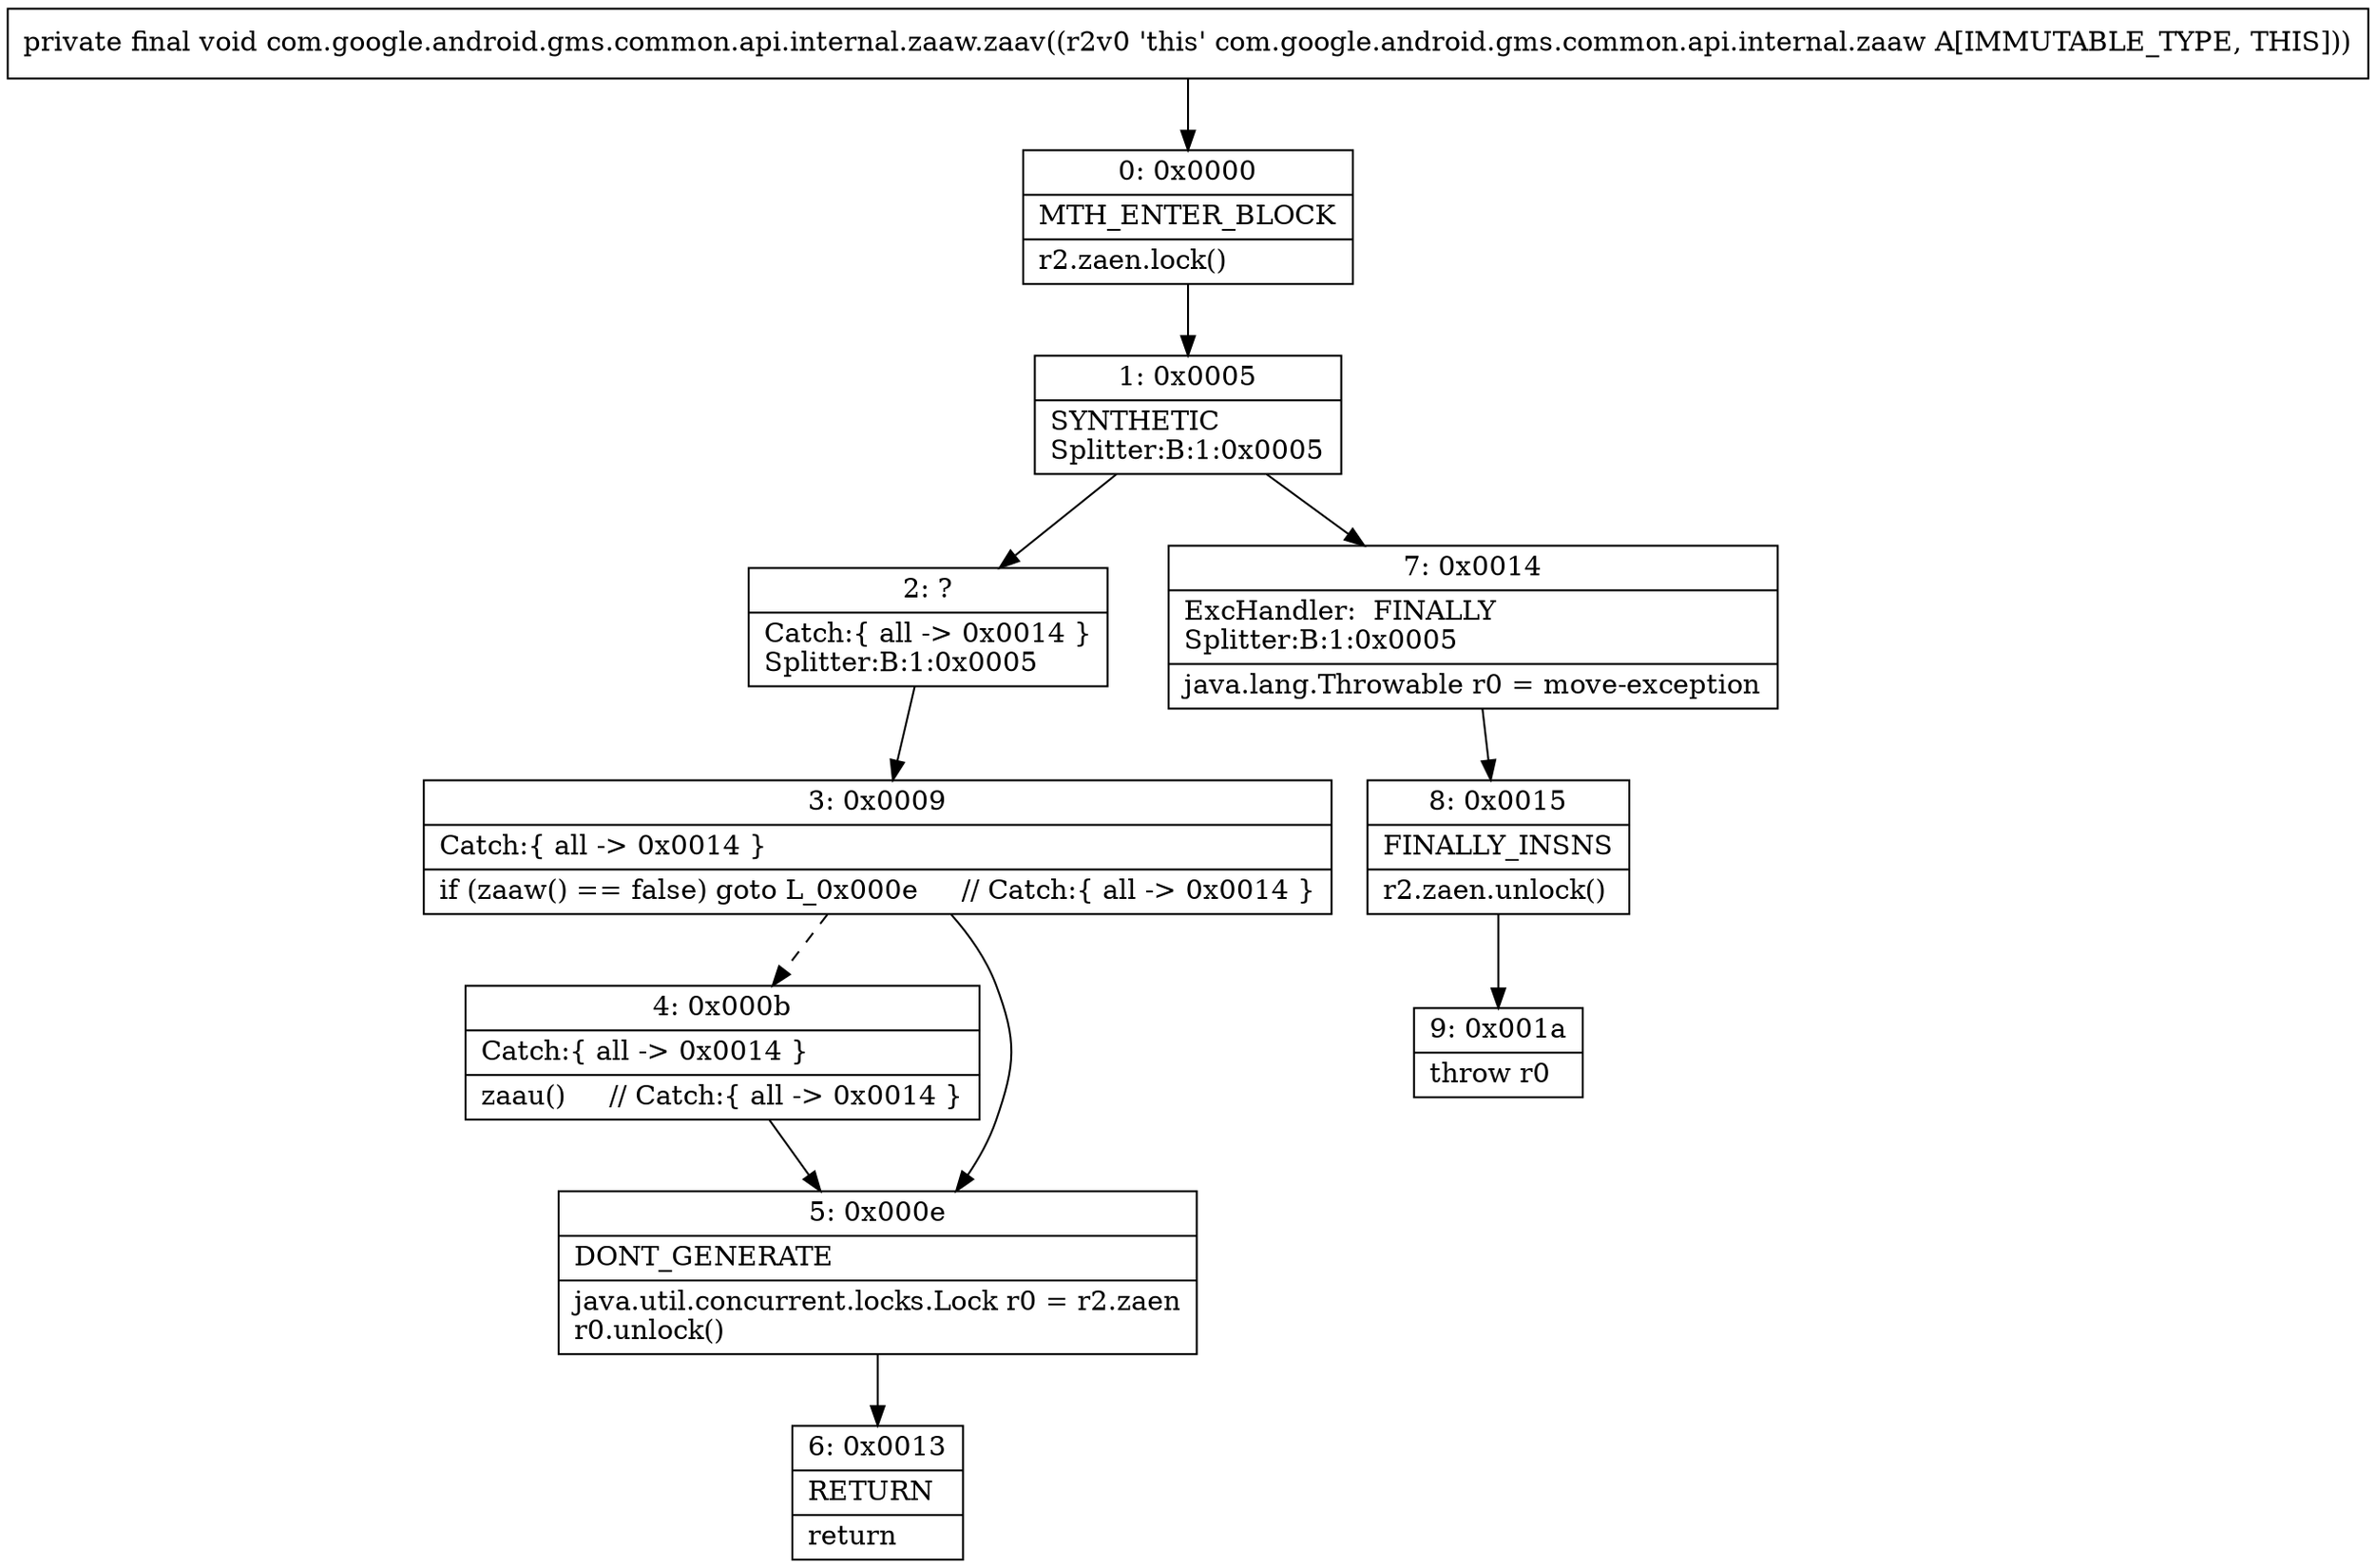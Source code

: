 digraph "CFG forcom.google.android.gms.common.api.internal.zaaw.zaav()V" {
Node_0 [shape=record,label="{0\:\ 0x0000|MTH_ENTER_BLOCK\l|r2.zaen.lock()\l}"];
Node_1 [shape=record,label="{1\:\ 0x0005|SYNTHETIC\lSplitter:B:1:0x0005\l}"];
Node_2 [shape=record,label="{2\:\ ?|Catch:\{ all \-\> 0x0014 \}\lSplitter:B:1:0x0005\l}"];
Node_3 [shape=record,label="{3\:\ 0x0009|Catch:\{ all \-\> 0x0014 \}\l|if (zaaw() == false) goto L_0x000e     \/\/ Catch:\{ all \-\> 0x0014 \}\l}"];
Node_4 [shape=record,label="{4\:\ 0x000b|Catch:\{ all \-\> 0x0014 \}\l|zaau()     \/\/ Catch:\{ all \-\> 0x0014 \}\l}"];
Node_5 [shape=record,label="{5\:\ 0x000e|DONT_GENERATE\l|java.util.concurrent.locks.Lock r0 = r2.zaen\lr0.unlock()\l}"];
Node_6 [shape=record,label="{6\:\ 0x0013|RETURN\l|return\l}"];
Node_7 [shape=record,label="{7\:\ 0x0014|ExcHandler:  FINALLY\lSplitter:B:1:0x0005\l|java.lang.Throwable r0 = move\-exception\l}"];
Node_8 [shape=record,label="{8\:\ 0x0015|FINALLY_INSNS\l|r2.zaen.unlock()\l}"];
Node_9 [shape=record,label="{9\:\ 0x001a|throw r0\l}"];
MethodNode[shape=record,label="{private final void com.google.android.gms.common.api.internal.zaaw.zaav((r2v0 'this' com.google.android.gms.common.api.internal.zaaw A[IMMUTABLE_TYPE, THIS])) }"];
MethodNode -> Node_0;
Node_0 -> Node_1;
Node_1 -> Node_2;
Node_1 -> Node_7;
Node_2 -> Node_3;
Node_3 -> Node_4[style=dashed];
Node_3 -> Node_5;
Node_4 -> Node_5;
Node_5 -> Node_6;
Node_7 -> Node_8;
Node_8 -> Node_9;
}

